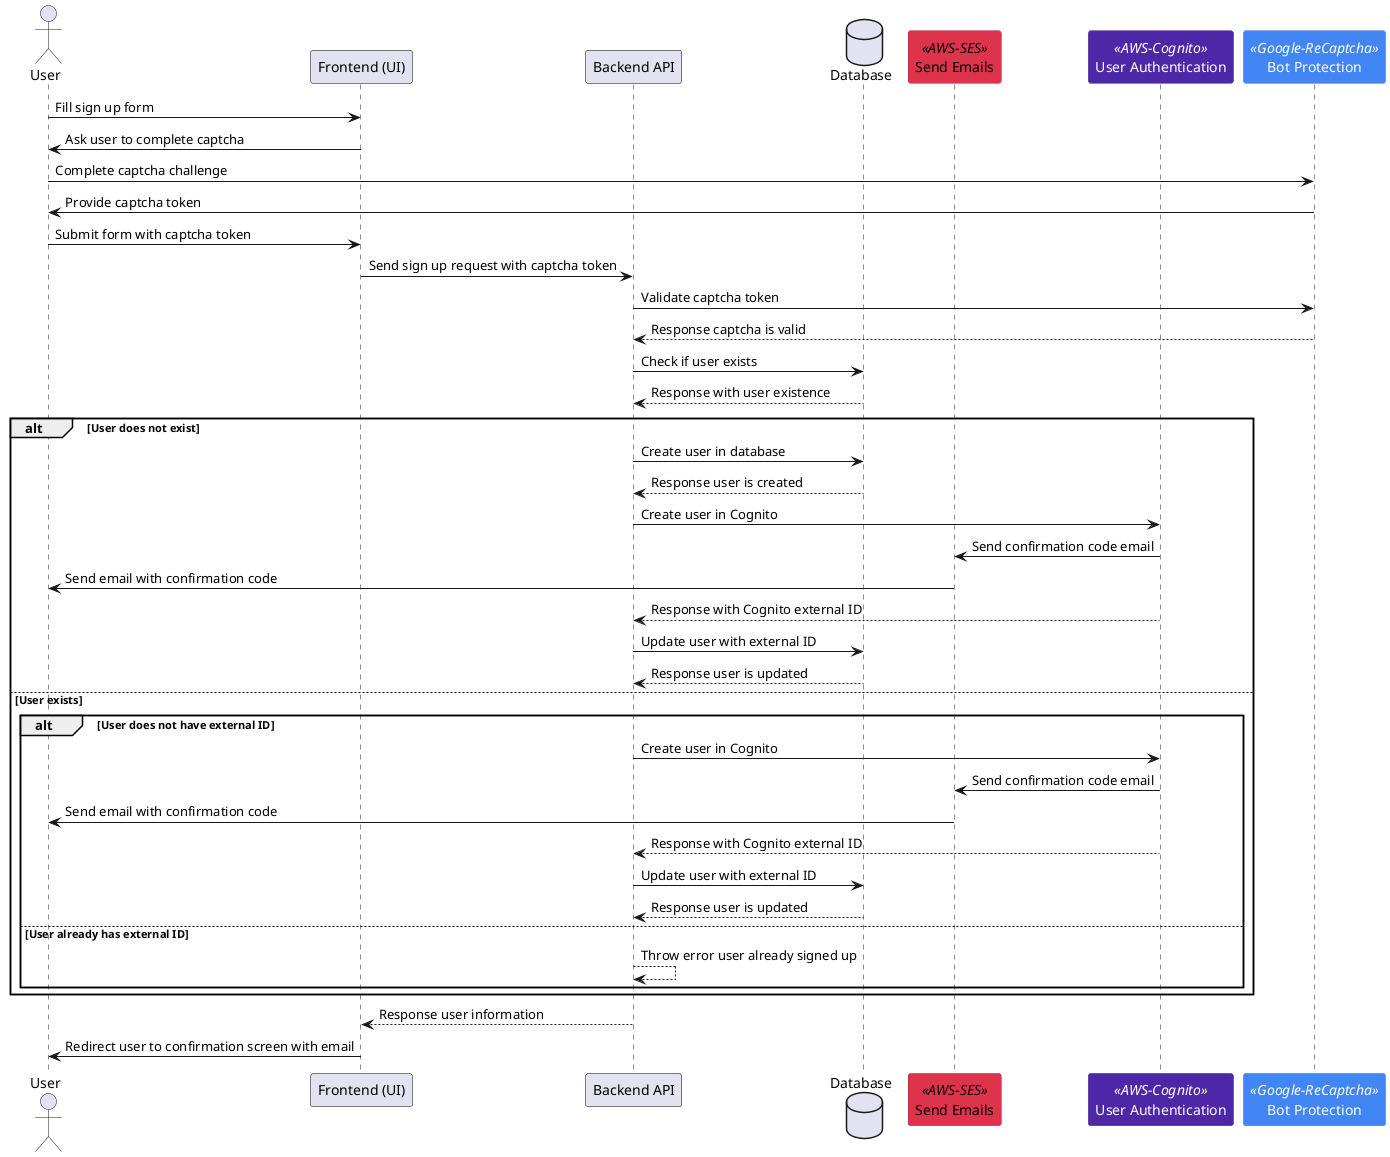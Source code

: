 @startuml

skinparam participant {
    FontColor black
    BorderColor black
}

skinparam participant {
    BackgroundColor<<AWS-SES>> #DD344C
    BorderColor<<AWS-SES>> #A61C35
    FontColor<<AWS-SES>> black
}

skinparam participant {
    BackgroundColor<<AWS-Cognito>> #4D27A8
    BorderColor<<AWS-Cognito>> #341D78
    FontColor<<AWS-Cognito>> white
}

skinparam participant {
    BackgroundColor<<Google-ReCaptcha>> #4285F4
    BorderColor<<Google-ReCaptcha>> #3367D6
    FontColor<<Google-ReCaptcha>> white
}

actor User

participant "Frontend (UI)" as UI
participant "Backend API" as API
database "Database" as DB

participant "Send Emails" as SES <<AWS-SES>>
participant "User Authentication" as Cognito <<AWS-Cognito>>
participant "Bot Protection" as Recaptcha <<Google-ReCaptcha>>

User -> UI : Fill sign up form
UI -> User : Ask user to complete captcha
User -> Recaptcha : Complete captcha challenge
Recaptcha -> User : Provide captcha token
User -> UI : Submit form with captcha token
UI -> API : Send sign up request with captcha token

API -> Recaptcha : Validate captcha token
Recaptcha --> API : Response captcha is valid

API -> DB : Check if user exists
DB --> API : Response with user existence

alt User does not exist
    API -> DB : Create user in database
    DB --> API : Response user is created

    API -> Cognito : Create user in Cognito
    Cognito -> SES : Send confirmation code email
    SES -> User : Send email with confirmation code
    Cognito --> API : Response with Cognito external ID

    API -> DB : Update user with external ID
    DB --> API : Response user is updated
else User exists
    alt User does not have external ID
        API -> Cognito : Create user in Cognito
        Cognito -> SES : Send confirmation code email
        SES -> User : Send email with confirmation code
        Cognito --> API : Response with Cognito external ID

        API -> DB : Update user with external ID
        DB --> API : Response user is updated
    else User already has external ID
        API --> API : Throw error user already signed up
    end
end

API --> UI : Response user information
UI -> User : Redirect user to confirmation screen with email

@enduml

